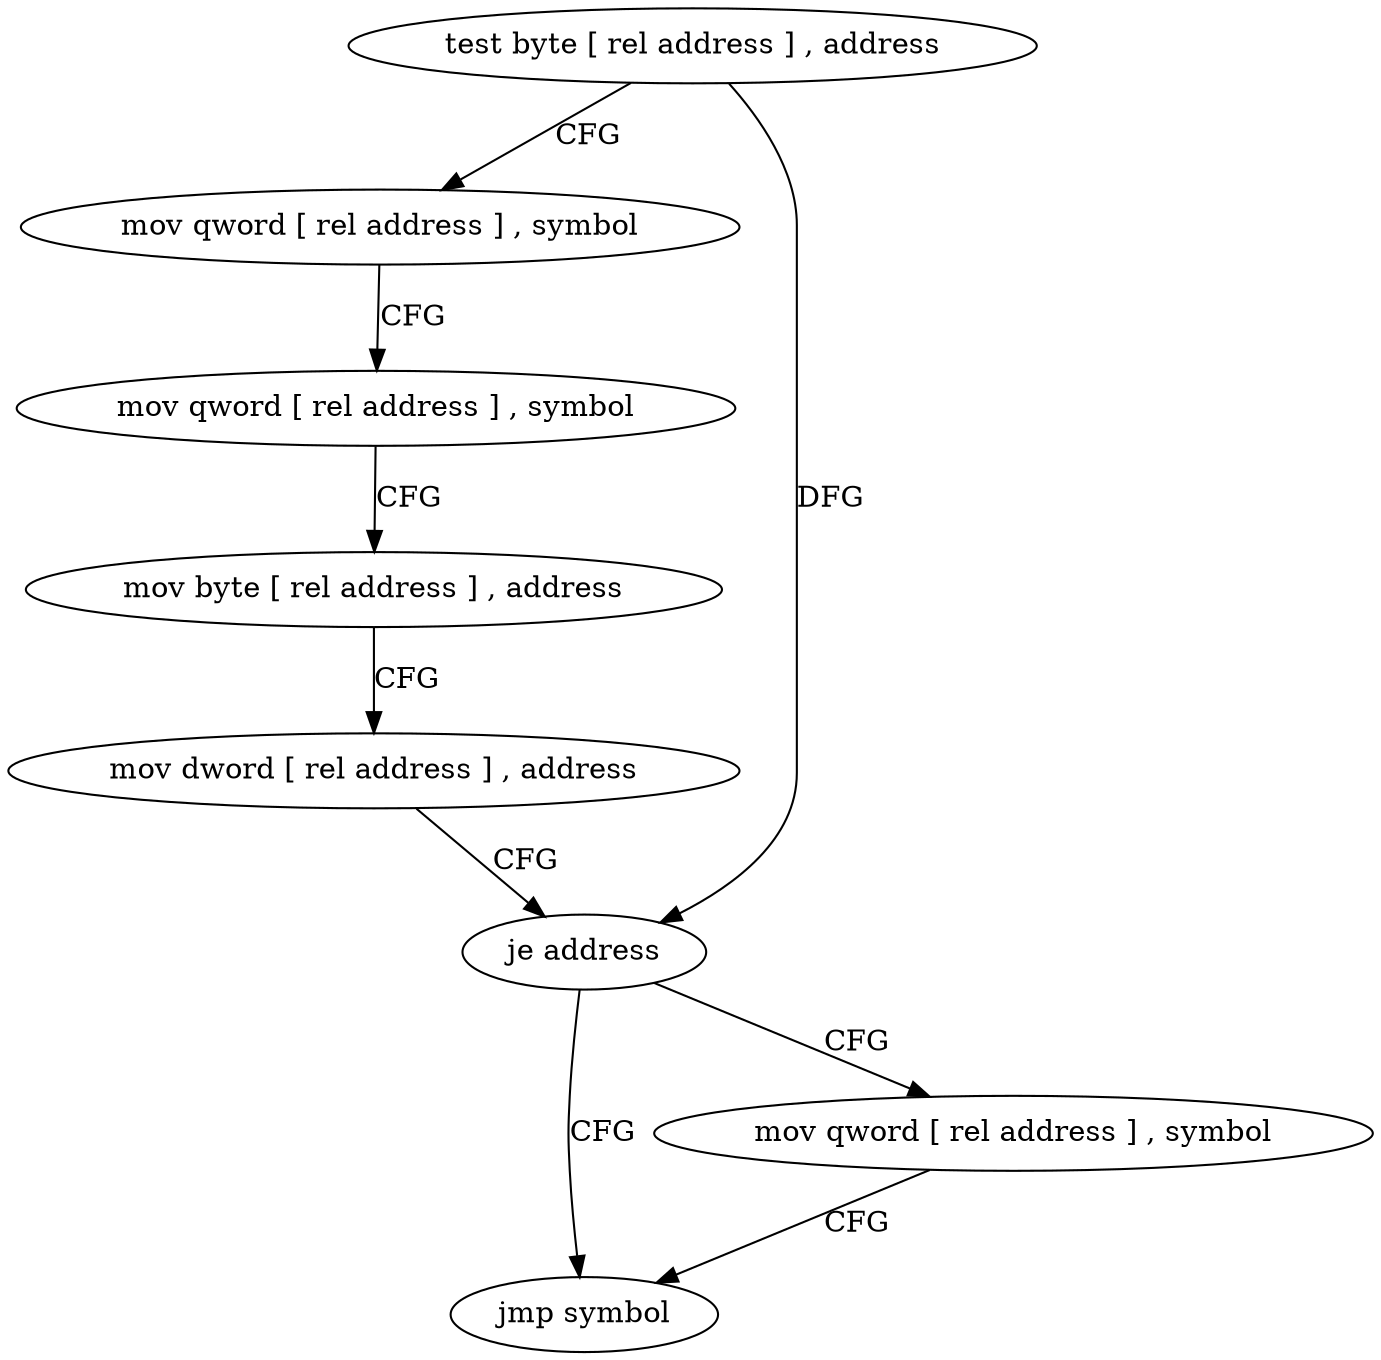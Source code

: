 digraph "func" {
"4252912" [label = "test byte [ rel address ] , address" ]
"4252919" [label = "mov qword [ rel address ] , symbol" ]
"4252930" [label = "mov qword [ rel address ] , symbol" ]
"4252941" [label = "mov byte [ rel address ] , address" ]
"4252948" [label = "mov dword [ rel address ] , address" ]
"4252958" [label = "je address" ]
"4252971" [label = "jmp symbol" ]
"4252960" [label = "mov qword [ rel address ] , symbol" ]
"4252912" -> "4252919" [ label = "CFG" ]
"4252912" -> "4252958" [ label = "DFG" ]
"4252919" -> "4252930" [ label = "CFG" ]
"4252930" -> "4252941" [ label = "CFG" ]
"4252941" -> "4252948" [ label = "CFG" ]
"4252948" -> "4252958" [ label = "CFG" ]
"4252958" -> "4252971" [ label = "CFG" ]
"4252958" -> "4252960" [ label = "CFG" ]
"4252960" -> "4252971" [ label = "CFG" ]
}
